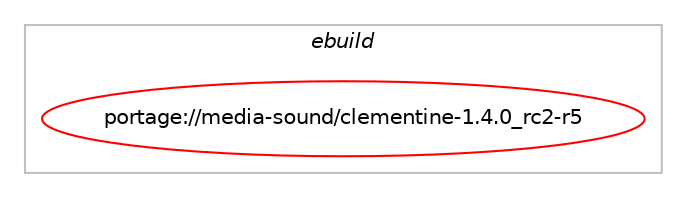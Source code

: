 digraph prolog {

# *************
# Graph options
# *************

newrank=true;
concentrate=true;
compound=true;
graph [rankdir=LR,fontname=Helvetica,fontsize=10,ranksep=1.5];#, ranksep=2.5, nodesep=0.2];
edge  [arrowhead=vee];
node  [fontname=Helvetica,fontsize=10];

# **********
# The ebuild
# **********

subgraph cluster_leftcol {
color=gray;
label=<<i>ebuild</i>>;
id [label="portage://media-sound/clementine-1.4.0_rc2-r5", color=red, width=4, href="../media-sound/clementine-1.4.0_rc2-r5.svg"];
}

# ****************
# The dependencies
# ****************

subgraph cluster_midcol {
color=gray;
label=<<i>dependencies</i>>;
subgraph cluster_compile {
fillcolor="#eeeeee";
style=filled;
label=<<i>compile</i>>;
# *** BEGIN UNKNOWN DEPENDENCY TYPE (TODO) ***
# id -> equal(use_conditional_group(positive,alsa,portage://media-sound/clementine-1.4.0_rc2-r5,[package_dependency(portage://media-sound/clementine-1.4.0_rc2-r5,install,no,media-libs,alsa-lib,none,[,,],[],[])]))
# *** END UNKNOWN DEPENDENCY TYPE (TODO) ***

# *** BEGIN UNKNOWN DEPENDENCY TYPE (TODO) ***
# id -> equal(use_conditional_group(positive,box,portage://media-sound/clementine-1.4.0_rc2-r5,[package_dependency(portage://media-sound/clementine-1.4.0_rc2-r5,install,no,dev-cpp,sparsehash,none,[,,],[],[])]))
# *** END UNKNOWN DEPENDENCY TYPE (TODO) ***

# *** BEGIN UNKNOWN DEPENDENCY TYPE (TODO) ***
# id -> equal(use_conditional_group(positive,cdda,portage://media-sound/clementine-1.4.0_rc2-r5,[package_dependency(portage://media-sound/clementine-1.4.0_rc2-r5,install,no,dev-libs,libcdio,none,[,,],any_same_slot,[])]))
# *** END UNKNOWN DEPENDENCY TYPE (TODO) ***

# *** BEGIN UNKNOWN DEPENDENCY TYPE (TODO) ***
# id -> equal(use_conditional_group(positive,dbus,portage://media-sound/clementine-1.4.0_rc2-r5,[package_dependency(portage://media-sound/clementine-1.4.0_rc2-r5,install,no,dev-qt,qtdbus,none,[,,],[slot(5)],[])]))
# *** END UNKNOWN DEPENDENCY TYPE (TODO) ***

# *** BEGIN UNKNOWN DEPENDENCY TYPE (TODO) ***
# id -> equal(use_conditional_group(positive,dropbox,portage://media-sound/clementine-1.4.0_rc2-r5,[package_dependency(portage://media-sound/clementine-1.4.0_rc2-r5,install,no,dev-cpp,sparsehash,none,[,,],[],[])]))
# *** END UNKNOWN DEPENDENCY TYPE (TODO) ***

# *** BEGIN UNKNOWN DEPENDENCY TYPE (TODO) ***
# id -> equal(use_conditional_group(positive,googledrive,portage://media-sound/clementine-1.4.0_rc2-r5,[package_dependency(portage://media-sound/clementine-1.4.0_rc2-r5,install,no,dev-cpp,sparsehash,none,[,,],[],[])]))
# *** END UNKNOWN DEPENDENCY TYPE (TODO) ***

# *** BEGIN UNKNOWN DEPENDENCY TYPE (TODO) ***
# id -> equal(use_conditional_group(positive,ipod,portage://media-sound/clementine-1.4.0_rc2-r5,[package_dependency(portage://media-sound/clementine-1.4.0_rc2-r5,install,no,media-libs,libgpod,greaterequal,[0.8.0,,,0.8.0],[],[])]))
# *** END UNKNOWN DEPENDENCY TYPE (TODO) ***

# *** BEGIN UNKNOWN DEPENDENCY TYPE (TODO) ***
# id -> equal(use_conditional_group(positive,lastfm,portage://media-sound/clementine-1.4.0_rc2-r5,[package_dependency(portage://media-sound/clementine-1.4.0_rc2-r5,install,no,media-libs,liblastfm,greaterequal,[1.1.0,,_pre20150206,1.1.0_pre20150206],[],[])]))
# *** END UNKNOWN DEPENDENCY TYPE (TODO) ***

# *** BEGIN UNKNOWN DEPENDENCY TYPE (TODO) ***
# id -> equal(use_conditional_group(positive,moodbar,portage://media-sound/clementine-1.4.0_rc2-r5,[package_dependency(portage://media-sound/clementine-1.4.0_rc2-r5,install,no,sci-libs,fftw,none,[,,],[slot(3.0),equal],[])]))
# *** END UNKNOWN DEPENDENCY TYPE (TODO) ***

# *** BEGIN UNKNOWN DEPENDENCY TYPE (TODO) ***
# id -> equal(use_conditional_group(positive,mtp,portage://media-sound/clementine-1.4.0_rc2-r5,[package_dependency(portage://media-sound/clementine-1.4.0_rc2-r5,install,no,media-libs,libmtp,greaterequal,[1.0.0,,,1.0.0],any_same_slot,[])]))
# *** END UNKNOWN DEPENDENCY TYPE (TODO) ***

# *** BEGIN UNKNOWN DEPENDENCY TYPE (TODO) ***
# id -> equal(use_conditional_group(positive,projectm,portage://media-sound/clementine-1.4.0_rc2-r5,[package_dependency(portage://media-sound/clementine-1.4.0_rc2-r5,install,no,media-libs,glew,none,[,,],any_same_slot,[]),package_dependency(portage://media-sound/clementine-1.4.0_rc2-r5,install,no,media-libs,libprojectm,greaterequal,[3.1.12,,,3.1.12],[slot(0),equal],[]),package_dependency(portage://media-sound/clementine-1.4.0_rc2-r5,install,no,virtual,opengl,none,[,,],[],[])]))
# *** END UNKNOWN DEPENDENCY TYPE (TODO) ***

# *** BEGIN UNKNOWN DEPENDENCY TYPE (TODO) ***
# id -> equal(use_conditional_group(positive,pulseaudio,portage://media-sound/clementine-1.4.0_rc2-r5,[package_dependency(portage://media-sound/clementine-1.4.0_rc2-r5,install,no,media-libs,libpulse,none,[,,],[],[])]))
# *** END UNKNOWN DEPENDENCY TYPE (TODO) ***

# *** BEGIN UNKNOWN DEPENDENCY TYPE (TODO) ***
# id -> equal(use_conditional_group(positive,seafile,portage://media-sound/clementine-1.4.0_rc2-r5,[package_dependency(portage://media-sound/clementine-1.4.0_rc2-r5,install,no,dev-cpp,sparsehash,none,[,,],[],[])]))
# *** END UNKNOWN DEPENDENCY TYPE (TODO) ***

# *** BEGIN UNKNOWN DEPENDENCY TYPE (TODO) ***
# id -> equal(use_conditional_group(positive,skydrive,portage://media-sound/clementine-1.4.0_rc2-r5,[package_dependency(portage://media-sound/clementine-1.4.0_rc2-r5,install,no,dev-cpp,sparsehash,none,[,,],[],[])]))
# *** END UNKNOWN DEPENDENCY TYPE (TODO) ***

# *** BEGIN UNKNOWN DEPENDENCY TYPE (TODO) ***
# id -> equal(package_dependency(portage://media-sound/clementine-1.4.0_rc2-r5,install,no,dev-cpp,abseil-cpp,none,[,,],any_same_slot,[]))
# *** END UNKNOWN DEPENDENCY TYPE (TODO) ***

# *** BEGIN UNKNOWN DEPENDENCY TYPE (TODO) ***
# id -> equal(package_dependency(portage://media-sound/clementine-1.4.0_rc2-r5,install,no,dev-db,sqlite,none,[,,],[slot(3)],[]))
# *** END UNKNOWN DEPENDENCY TYPE (TODO) ***

# *** BEGIN UNKNOWN DEPENDENCY TYPE (TODO) ***
# id -> equal(package_dependency(portage://media-sound/clementine-1.4.0_rc2-r5,install,no,dev-libs,boost,none,[,,],[],[]))
# *** END UNKNOWN DEPENDENCY TYPE (TODO) ***

# *** BEGIN UNKNOWN DEPENDENCY TYPE (TODO) ***
# id -> equal(package_dependency(portage://media-sound/clementine-1.4.0_rc2-r5,install,no,dev-libs,glib,none,[,,],[slot(2)],[]))
# *** END UNKNOWN DEPENDENCY TYPE (TODO) ***

# *** BEGIN UNKNOWN DEPENDENCY TYPE (TODO) ***
# id -> equal(package_dependency(portage://media-sound/clementine-1.4.0_rc2-r5,install,no,dev-libs,libxml2,none,[,,],[],[]))
# *** END UNKNOWN DEPENDENCY TYPE (TODO) ***

# *** BEGIN UNKNOWN DEPENDENCY TYPE (TODO) ***
# id -> equal(package_dependency(portage://media-sound/clementine-1.4.0_rc2-r5,install,no,dev-libs,protobuf,none,[,,],any_same_slot,[]))
# *** END UNKNOWN DEPENDENCY TYPE (TODO) ***

# *** BEGIN UNKNOWN DEPENDENCY TYPE (TODO) ***
# id -> equal(package_dependency(portage://media-sound/clementine-1.4.0_rc2-r5,install,no,dev-qt,qtconcurrent,none,[,,],[slot(5)],[]))
# *** END UNKNOWN DEPENDENCY TYPE (TODO) ***

# *** BEGIN UNKNOWN DEPENDENCY TYPE (TODO) ***
# id -> equal(package_dependency(portage://media-sound/clementine-1.4.0_rc2-r5,install,no,dev-qt,qtcore,none,[,,],[slot(5)],[]))
# *** END UNKNOWN DEPENDENCY TYPE (TODO) ***

# *** BEGIN UNKNOWN DEPENDENCY TYPE (TODO) ***
# id -> equal(package_dependency(portage://media-sound/clementine-1.4.0_rc2-r5,install,no,dev-qt,qtgui,none,[,,],[slot(5)],[]))
# *** END UNKNOWN DEPENDENCY TYPE (TODO) ***

# *** BEGIN UNKNOWN DEPENDENCY TYPE (TODO) ***
# id -> equal(package_dependency(portage://media-sound/clementine-1.4.0_rc2-r5,install,no,dev-qt,qtnetwork,none,[,,],[slot(5)],[use(enable(ssl),none)]))
# *** END UNKNOWN DEPENDENCY TYPE (TODO) ***

# *** BEGIN UNKNOWN DEPENDENCY TYPE (TODO) ***
# id -> equal(package_dependency(portage://media-sound/clementine-1.4.0_rc2-r5,install,no,dev-qt,qtopengl,none,[,,],[slot(5)],[]))
# *** END UNKNOWN DEPENDENCY TYPE (TODO) ***

# *** BEGIN UNKNOWN DEPENDENCY TYPE (TODO) ***
# id -> equal(package_dependency(portage://media-sound/clementine-1.4.0_rc2-r5,install,no,dev-qt,qtsql,none,[,,],[slot(5)],[use(enable(sqlite),none)]))
# *** END UNKNOWN DEPENDENCY TYPE (TODO) ***

# *** BEGIN UNKNOWN DEPENDENCY TYPE (TODO) ***
# id -> equal(package_dependency(portage://media-sound/clementine-1.4.0_rc2-r5,install,no,dev-qt,qtwidgets,none,[,,],[slot(5)],[]))
# *** END UNKNOWN DEPENDENCY TYPE (TODO) ***

# *** BEGIN UNKNOWN DEPENDENCY TYPE (TODO) ***
# id -> equal(package_dependency(portage://media-sound/clementine-1.4.0_rc2-r5,install,no,dev-qt,qtx11extras,none,[,,],[slot(5)],[]))
# *** END UNKNOWN DEPENDENCY TYPE (TODO) ***

# *** BEGIN UNKNOWN DEPENDENCY TYPE (TODO) ***
# id -> equal(package_dependency(portage://media-sound/clementine-1.4.0_rc2-r5,install,no,dev-qt,qtxml,none,[,,],[slot(5)],[]))
# *** END UNKNOWN DEPENDENCY TYPE (TODO) ***

# *** BEGIN UNKNOWN DEPENDENCY TYPE (TODO) ***
# id -> equal(package_dependency(portage://media-sound/clementine-1.4.0_rc2-r5,install,no,media-libs,chromaprint,none,[,,],any_same_slot,[]))
# *** END UNKNOWN DEPENDENCY TYPE (TODO) ***

# *** BEGIN UNKNOWN DEPENDENCY TYPE (TODO) ***
# id -> equal(package_dependency(portage://media-sound/clementine-1.4.0_rc2-r5,install,no,media-libs,gst-plugins-base,none,[,,],[slot(1.0)],[]))
# *** END UNKNOWN DEPENDENCY TYPE (TODO) ***

# *** BEGIN UNKNOWN DEPENDENCY TYPE (TODO) ***
# id -> equal(package_dependency(portage://media-sound/clementine-1.4.0_rc2-r5,install,no,media-libs,gstreamer,none,[,,],[slot(1.0)],[]))
# *** END UNKNOWN DEPENDENCY TYPE (TODO) ***

# *** BEGIN UNKNOWN DEPENDENCY TYPE (TODO) ***
# id -> equal(package_dependency(portage://media-sound/clementine-1.4.0_rc2-r5,install,no,media-libs,libmygpo-qt,greaterequal,[1.0.9,,,1.0.9],[],[use(enable(qt5),positive)]))
# *** END UNKNOWN DEPENDENCY TYPE (TODO) ***

# *** BEGIN UNKNOWN DEPENDENCY TYPE (TODO) ***
# id -> equal(package_dependency(portage://media-sound/clementine-1.4.0_rc2-r5,install,no,media-libs,taglib,greaterequal,[1.11.1,,_p20181028,1.11.1_p20181028],[],[]))
# *** END UNKNOWN DEPENDENCY TYPE (TODO) ***

# *** BEGIN UNKNOWN DEPENDENCY TYPE (TODO) ***
# id -> equal(package_dependency(portage://media-sound/clementine-1.4.0_rc2-r5,install,no,sys-libs,zlib,none,[,,],[],[]))
# *** END UNKNOWN DEPENDENCY TYPE (TODO) ***

# *** BEGIN UNKNOWN DEPENDENCY TYPE (TODO) ***
# id -> equal(package_dependency(portage://media-sound/clementine-1.4.0_rc2-r5,install,no,virtual,glu,none,[,,],[],[]))
# *** END UNKNOWN DEPENDENCY TYPE (TODO) ***

# *** BEGIN UNKNOWN DEPENDENCY TYPE (TODO) ***
# id -> equal(package_dependency(portage://media-sound/clementine-1.4.0_rc2-r5,install,no,x11-libs,libX11,none,[,,],[],[]))
# *** END UNKNOWN DEPENDENCY TYPE (TODO) ***

}
subgraph cluster_compileandrun {
fillcolor="#eeeeee";
style=filled;
label=<<i>compile and run</i>>;
}
subgraph cluster_run {
fillcolor="#eeeeee";
style=filled;
label=<<i>run</i>>;
# *** BEGIN UNKNOWN DEPENDENCY TYPE (TODO) ***
# id -> equal(use_conditional_group(positive,alsa,portage://media-sound/clementine-1.4.0_rc2-r5,[package_dependency(portage://media-sound/clementine-1.4.0_rc2-r5,run,no,media-libs,alsa-lib,none,[,,],[],[])]))
# *** END UNKNOWN DEPENDENCY TYPE (TODO) ***

# *** BEGIN UNKNOWN DEPENDENCY TYPE (TODO) ***
# id -> equal(use_conditional_group(positive,cdda,portage://media-sound/clementine-1.4.0_rc2-r5,[package_dependency(portage://media-sound/clementine-1.4.0_rc2-r5,run,no,dev-libs,libcdio,none,[,,],any_same_slot,[])]))
# *** END UNKNOWN DEPENDENCY TYPE (TODO) ***

# *** BEGIN UNKNOWN DEPENDENCY TYPE (TODO) ***
# id -> equal(use_conditional_group(positive,dbus,portage://media-sound/clementine-1.4.0_rc2-r5,[package_dependency(portage://media-sound/clementine-1.4.0_rc2-r5,run,no,dev-qt,qtdbus,none,[,,],[slot(5)],[])]))
# *** END UNKNOWN DEPENDENCY TYPE (TODO) ***

# *** BEGIN UNKNOWN DEPENDENCY TYPE (TODO) ***
# id -> equal(use_conditional_group(positive,ipod,portage://media-sound/clementine-1.4.0_rc2-r5,[package_dependency(portage://media-sound/clementine-1.4.0_rc2-r5,run,no,media-libs,libgpod,greaterequal,[0.8.0,,,0.8.0],[],[])]))
# *** END UNKNOWN DEPENDENCY TYPE (TODO) ***

# *** BEGIN UNKNOWN DEPENDENCY TYPE (TODO) ***
# id -> equal(use_conditional_group(positive,lastfm,portage://media-sound/clementine-1.4.0_rc2-r5,[package_dependency(portage://media-sound/clementine-1.4.0_rc2-r5,run,no,media-libs,liblastfm,greaterequal,[1.1.0,,_pre20150206,1.1.0_pre20150206],[],[])]))
# *** END UNKNOWN DEPENDENCY TYPE (TODO) ***

# *** BEGIN UNKNOWN DEPENDENCY TYPE (TODO) ***
# id -> equal(use_conditional_group(positive,moodbar,portage://media-sound/clementine-1.4.0_rc2-r5,[package_dependency(portage://media-sound/clementine-1.4.0_rc2-r5,run,no,sci-libs,fftw,none,[,,],[slot(3.0),equal],[])]))
# *** END UNKNOWN DEPENDENCY TYPE (TODO) ***

# *** BEGIN UNKNOWN DEPENDENCY TYPE (TODO) ***
# id -> equal(use_conditional_group(positive,mtp,portage://media-sound/clementine-1.4.0_rc2-r5,[package_dependency(portage://media-sound/clementine-1.4.0_rc2-r5,run,no,gnome-base,gvfs,none,[,,],[],[use(enable(mtp),none)])]))
# *** END UNKNOWN DEPENDENCY TYPE (TODO) ***

# *** BEGIN UNKNOWN DEPENDENCY TYPE (TODO) ***
# id -> equal(use_conditional_group(positive,mtp,portage://media-sound/clementine-1.4.0_rc2-r5,[package_dependency(portage://media-sound/clementine-1.4.0_rc2-r5,run,no,media-libs,libmtp,greaterequal,[1.0.0,,,1.0.0],any_same_slot,[])]))
# *** END UNKNOWN DEPENDENCY TYPE (TODO) ***

# *** BEGIN UNKNOWN DEPENDENCY TYPE (TODO) ***
# id -> equal(use_conditional_group(positive,projectm,portage://media-sound/clementine-1.4.0_rc2-r5,[package_dependency(portage://media-sound/clementine-1.4.0_rc2-r5,run,no,media-libs,glew,none,[,,],any_same_slot,[]),package_dependency(portage://media-sound/clementine-1.4.0_rc2-r5,run,no,media-libs,libprojectm,greaterequal,[3.1.12,,,3.1.12],[slot(0),equal],[]),package_dependency(portage://media-sound/clementine-1.4.0_rc2-r5,run,no,virtual,opengl,none,[,,],[],[])]))
# *** END UNKNOWN DEPENDENCY TYPE (TODO) ***

# *** BEGIN UNKNOWN DEPENDENCY TYPE (TODO) ***
# id -> equal(use_conditional_group(positive,pulseaudio,portage://media-sound/clementine-1.4.0_rc2-r5,[package_dependency(portage://media-sound/clementine-1.4.0_rc2-r5,run,no,media-libs,libpulse,none,[,,],[],[])]))
# *** END UNKNOWN DEPENDENCY TYPE (TODO) ***

# *** BEGIN UNKNOWN DEPENDENCY TYPE (TODO) ***
# id -> equal(use_conditional_group(positive,udisks,portage://media-sound/clementine-1.4.0_rc2-r5,[package_dependency(portage://media-sound/clementine-1.4.0_rc2-r5,run,no,sys-fs,udisks,none,[,,],[slot(2)],[])]))
# *** END UNKNOWN DEPENDENCY TYPE (TODO) ***

# *** BEGIN UNKNOWN DEPENDENCY TYPE (TODO) ***
# id -> equal(package_dependency(portage://media-sound/clementine-1.4.0_rc2-r5,run,no,dev-cpp,abseil-cpp,none,[,,],any_same_slot,[]))
# *** END UNKNOWN DEPENDENCY TYPE (TODO) ***

# *** BEGIN UNKNOWN DEPENDENCY TYPE (TODO) ***
# id -> equal(package_dependency(portage://media-sound/clementine-1.4.0_rc2-r5,run,no,dev-db,sqlite,none,[,,],[slot(3)],[]))
# *** END UNKNOWN DEPENDENCY TYPE (TODO) ***

# *** BEGIN UNKNOWN DEPENDENCY TYPE (TODO) ***
# id -> equal(package_dependency(portage://media-sound/clementine-1.4.0_rc2-r5,run,no,dev-libs,glib,none,[,,],[slot(2)],[]))
# *** END UNKNOWN DEPENDENCY TYPE (TODO) ***

# *** BEGIN UNKNOWN DEPENDENCY TYPE (TODO) ***
# id -> equal(package_dependency(portage://media-sound/clementine-1.4.0_rc2-r5,run,no,dev-libs,protobuf,none,[,,],any_same_slot,[]))
# *** END UNKNOWN DEPENDENCY TYPE (TODO) ***

# *** BEGIN UNKNOWN DEPENDENCY TYPE (TODO) ***
# id -> equal(package_dependency(portage://media-sound/clementine-1.4.0_rc2-r5,run,no,dev-qt,qtconcurrent,none,[,,],[slot(5)],[]))
# *** END UNKNOWN DEPENDENCY TYPE (TODO) ***

# *** BEGIN UNKNOWN DEPENDENCY TYPE (TODO) ***
# id -> equal(package_dependency(portage://media-sound/clementine-1.4.0_rc2-r5,run,no,dev-qt,qtcore,none,[,,],[slot(5)],[]))
# *** END UNKNOWN DEPENDENCY TYPE (TODO) ***

# *** BEGIN UNKNOWN DEPENDENCY TYPE (TODO) ***
# id -> equal(package_dependency(portage://media-sound/clementine-1.4.0_rc2-r5,run,no,dev-qt,qtgui,none,[,,],[slot(5)],[]))
# *** END UNKNOWN DEPENDENCY TYPE (TODO) ***

# *** BEGIN UNKNOWN DEPENDENCY TYPE (TODO) ***
# id -> equal(package_dependency(portage://media-sound/clementine-1.4.0_rc2-r5,run,no,dev-qt,qtnetwork,none,[,,],[slot(5)],[use(enable(ssl),none)]))
# *** END UNKNOWN DEPENDENCY TYPE (TODO) ***

# *** BEGIN UNKNOWN DEPENDENCY TYPE (TODO) ***
# id -> equal(package_dependency(portage://media-sound/clementine-1.4.0_rc2-r5,run,no,dev-qt,qtsql,none,[,,],[slot(5)],[use(enable(sqlite),none)]))
# *** END UNKNOWN DEPENDENCY TYPE (TODO) ***

# *** BEGIN UNKNOWN DEPENDENCY TYPE (TODO) ***
# id -> equal(package_dependency(portage://media-sound/clementine-1.4.0_rc2-r5,run,no,dev-qt,qtwidgets,none,[,,],[slot(5)],[]))
# *** END UNKNOWN DEPENDENCY TYPE (TODO) ***

# *** BEGIN UNKNOWN DEPENDENCY TYPE (TODO) ***
# id -> equal(package_dependency(portage://media-sound/clementine-1.4.0_rc2-r5,run,no,dev-qt,qtx11extras,none,[,,],[slot(5)],[]))
# *** END UNKNOWN DEPENDENCY TYPE (TODO) ***

# *** BEGIN UNKNOWN DEPENDENCY TYPE (TODO) ***
# id -> equal(package_dependency(portage://media-sound/clementine-1.4.0_rc2-r5,run,no,media-libs,chromaprint,none,[,,],any_same_slot,[]))
# *** END UNKNOWN DEPENDENCY TYPE (TODO) ***

# *** BEGIN UNKNOWN DEPENDENCY TYPE (TODO) ***
# id -> equal(package_dependency(portage://media-sound/clementine-1.4.0_rc2-r5,run,no,media-libs,gst-plugins-base,none,[,,],[slot(1.0)],[]))
# *** END UNKNOWN DEPENDENCY TYPE (TODO) ***

# *** BEGIN UNKNOWN DEPENDENCY TYPE (TODO) ***
# id -> equal(package_dependency(portage://media-sound/clementine-1.4.0_rc2-r5,run,no,media-libs,gstreamer,none,[,,],[slot(1.0)],[]))
# *** END UNKNOWN DEPENDENCY TYPE (TODO) ***

# *** BEGIN UNKNOWN DEPENDENCY TYPE (TODO) ***
# id -> equal(package_dependency(portage://media-sound/clementine-1.4.0_rc2-r5,run,no,media-libs,libmygpo-qt,greaterequal,[1.0.9,,,1.0.9],[],[use(enable(qt5),positive)]))
# *** END UNKNOWN DEPENDENCY TYPE (TODO) ***

# *** BEGIN UNKNOWN DEPENDENCY TYPE (TODO) ***
# id -> equal(package_dependency(portage://media-sound/clementine-1.4.0_rc2-r5,run,no,media-libs,taglib,greaterequal,[1.11.1,,_p20181028,1.11.1_p20181028],[],[]))
# *** END UNKNOWN DEPENDENCY TYPE (TODO) ***

# *** BEGIN UNKNOWN DEPENDENCY TYPE (TODO) ***
# id -> equal(package_dependency(portage://media-sound/clementine-1.4.0_rc2-r5,run,no,media-plugins,gst-plugins-meta,none,[,,],[slot(1.0)],[]))
# *** END UNKNOWN DEPENDENCY TYPE (TODO) ***

# *** BEGIN UNKNOWN DEPENDENCY TYPE (TODO) ***
# id -> equal(package_dependency(portage://media-sound/clementine-1.4.0_rc2-r5,run,no,media-plugins,gst-plugins-soup,none,[,,],[slot(1.0)],[]))
# *** END UNKNOWN DEPENDENCY TYPE (TODO) ***

# *** BEGIN UNKNOWN DEPENDENCY TYPE (TODO) ***
# id -> equal(package_dependency(portage://media-sound/clementine-1.4.0_rc2-r5,run,no,media-plugins,gst-plugins-taglib,none,[,,],[slot(1.0)],[]))
# *** END UNKNOWN DEPENDENCY TYPE (TODO) ***

# *** BEGIN UNKNOWN DEPENDENCY TYPE (TODO) ***
# id -> equal(package_dependency(portage://media-sound/clementine-1.4.0_rc2-r5,run,no,sys-libs,zlib,none,[,,],[],[]))
# *** END UNKNOWN DEPENDENCY TYPE (TODO) ***

# *** BEGIN UNKNOWN DEPENDENCY TYPE (TODO) ***
# id -> equal(package_dependency(portage://media-sound/clementine-1.4.0_rc2-r5,run,no,x11-libs,libX11,none,[,,],[],[]))
# *** END UNKNOWN DEPENDENCY TYPE (TODO) ***

}
}

# **************
# The candidates
# **************

subgraph cluster_choices {
rank=same;
color=gray;
label=<<i>candidates</i>>;

}

}
